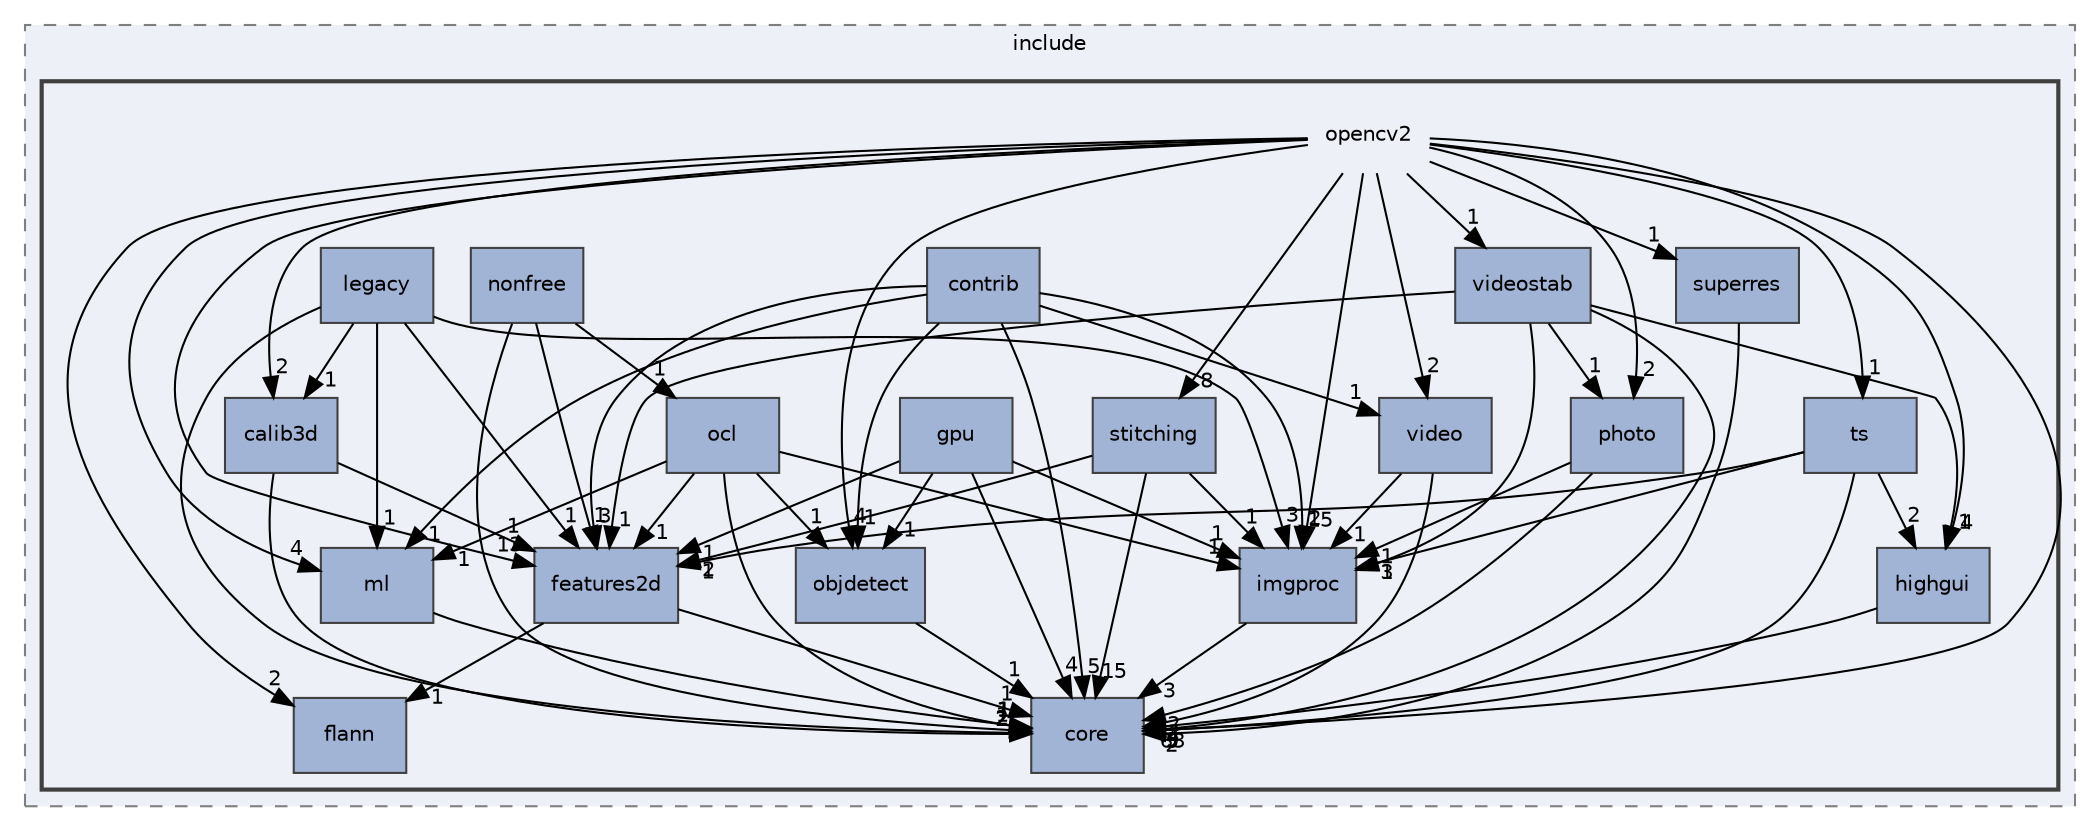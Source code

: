 digraph "P4ALL_OCR-TABLES/vendor/OpenCV/build/include/opencv2"
{
 // LATEX_PDF_SIZE
  edge [fontname="Helvetica",fontsize="10",labelfontname="Helvetica",labelfontsize="10"];
  node [fontname="Helvetica",fontsize="10",shape=record];
  compound=true
  subgraph clusterdir_c564cbabe16cc86e858933ac198663d8 {
    graph [ bgcolor="#edf0f7", pencolor="grey50", style="filled,dashed,", label="include", fontname="Helvetica", fontsize="10", URL="dir_c564cbabe16cc86e858933ac198663d8.html"]
  subgraph clusterdir_82e4f955188045376eca4cdd73edc36b {
    graph [ bgcolor="#edf0f7", pencolor="grey25", style="filled,bold,", label="", fontname="Helvetica", fontsize="10", URL="dir_82e4f955188045376eca4cdd73edc36b.html"]
    dir_82e4f955188045376eca4cdd73edc36b [shape=plaintext, label="opencv2"];
  dir_f62499e3e9e8bcdb2a365dbe71f82c52 [shape=box, label="calib3d", style="filled,", fillcolor="#a2b4d6", color="grey25", URL="dir_f62499e3e9e8bcdb2a365dbe71f82c52.html"];
  dir_8eda65b144aa60a61296b7e34d741387 [shape=box, label="contrib", style="filled,", fillcolor="#a2b4d6", color="grey25", URL="dir_8eda65b144aa60a61296b7e34d741387.html"];
  dir_d0a90bd216adce98fc120e9c5b54a47b [shape=box, label="core", style="filled,", fillcolor="#a2b4d6", color="grey25", URL="dir_d0a90bd216adce98fc120e9c5b54a47b.html"];
  dir_126bc893a34f338fb13307d15c2fd5e7 [shape=box, label="features2d", style="filled,", fillcolor="#a2b4d6", color="grey25", URL="dir_126bc893a34f338fb13307d15c2fd5e7.html"];
  dir_54ff9af2390e2d1345d786e9fccfa907 [shape=box, label="flann", style="filled,", fillcolor="#a2b4d6", color="grey25", URL="dir_54ff9af2390e2d1345d786e9fccfa907.html"];
  dir_c5592f7875483e77b6458e0a4db5ccc2 [shape=box, label="gpu", style="filled,", fillcolor="#a2b4d6", color="grey25", URL="dir_c5592f7875483e77b6458e0a4db5ccc2.html"];
  dir_3023c9f2dc97fb527a380560a36f3282 [shape=box, label="highgui", style="filled,", fillcolor="#a2b4d6", color="grey25", URL="dir_3023c9f2dc97fb527a380560a36f3282.html"];
  dir_e48ff80f84c28ff88b55c48d0d7e2325 [shape=box, label="imgproc", style="filled,", fillcolor="#a2b4d6", color="grey25", URL="dir_e48ff80f84c28ff88b55c48d0d7e2325.html"];
  dir_eba76ed20a2ccb7b6830950b468b3c42 [shape=box, label="legacy", style="filled,", fillcolor="#a2b4d6", color="grey25", URL="dir_eba76ed20a2ccb7b6830950b468b3c42.html"];
  dir_be3da771138d7fd4b2d57f98326b072b [shape=box, label="ml", style="filled,", fillcolor="#a2b4d6", color="grey25", URL="dir_be3da771138d7fd4b2d57f98326b072b.html"];
  dir_ce6d4d7b9a8003bd9d4ecc4ab25883a7 [shape=box, label="nonfree", style="filled,", fillcolor="#a2b4d6", color="grey25", URL="dir_ce6d4d7b9a8003bd9d4ecc4ab25883a7.html"];
  dir_4f1c6aa8d29ac25cee50cb940f5e5950 [shape=box, label="objdetect", style="filled,", fillcolor="#a2b4d6", color="grey25", URL="dir_4f1c6aa8d29ac25cee50cb940f5e5950.html"];
  dir_e18642e79389c1a8de4980b981e6cbec [shape=box, label="ocl", style="filled,", fillcolor="#a2b4d6", color="grey25", URL="dir_e18642e79389c1a8de4980b981e6cbec.html"];
  dir_f88cae3704473b29653e5210c64d4ca6 [shape=box, label="photo", style="filled,", fillcolor="#a2b4d6", color="grey25", URL="dir_f88cae3704473b29653e5210c64d4ca6.html"];
  dir_8055d10e4e712b974b3dfdb6fe1d4d5f [shape=box, label="stitching", style="filled,", fillcolor="#a2b4d6", color="grey25", URL="dir_8055d10e4e712b974b3dfdb6fe1d4d5f.html"];
  dir_2f44af1346803e1fd386d1b8fece57be [shape=box, label="superres", style="filled,", fillcolor="#a2b4d6", color="grey25", URL="dir_2f44af1346803e1fd386d1b8fece57be.html"];
  dir_cd7a60b739c0910fd558378805675ac0 [shape=box, label="ts", style="filled,", fillcolor="#a2b4d6", color="grey25", URL="dir_cd7a60b739c0910fd558378805675ac0.html"];
  dir_83e532becf89bd1b07b125282a7a4621 [shape=box, label="video", style="filled,", fillcolor="#a2b4d6", color="grey25", URL="dir_83e532becf89bd1b07b125282a7a4621.html"];
  dir_df179ec92f36d670d1af2244889c5813 [shape=box, label="videostab", style="filled,", fillcolor="#a2b4d6", color="grey25", URL="dir_df179ec92f36d670d1af2244889c5813.html"];
  }
  }
  dir_82e4f955188045376eca4cdd73edc36b->dir_126bc893a34f338fb13307d15c2fd5e7 [headlabel="13", labeldistance=1.5 headhref="dir_000036_000011.html"];
  dir_82e4f955188045376eca4cdd73edc36b->dir_2f44af1346803e1fd386d1b8fece57be [headlabel="1", labeldistance=1.5 headhref="dir_000036_000044.html"];
  dir_82e4f955188045376eca4cdd73edc36b->dir_3023c9f2dc97fb527a380560a36f3282 [headlabel="4", labeldistance=1.5 headhref="dir_000036_000018.html"];
  dir_82e4f955188045376eca4cdd73edc36b->dir_4f1c6aa8d29ac25cee50cb940f5e5950 [headlabel="4", labeldistance=1.5 headhref="dir_000036_000032.html"];
  dir_82e4f955188045376eca4cdd73edc36b->dir_54ff9af2390e2d1345d786e9fccfa907 [headlabel="2", labeldistance=1.5 headhref="dir_000036_000013.html"];
  dir_82e4f955188045376eca4cdd73edc36b->dir_8055d10e4e712b974b3dfdb6fe1d4d5f [headlabel="8", labeldistance=1.5 headhref="dir_000036_000043.html"];
  dir_82e4f955188045376eca4cdd73edc36b->dir_83e532becf89bd1b07b125282a7a4621 [headlabel="2", labeldistance=1.5 headhref="dir_000036_000049.html"];
  dir_82e4f955188045376eca4cdd73edc36b->dir_be3da771138d7fd4b2d57f98326b072b [headlabel="4", labeldistance=1.5 headhref="dir_000036_000028.html"];
  dir_82e4f955188045376eca4cdd73edc36b->dir_cd7a60b739c0910fd558378805675ac0 [headlabel="1", labeldistance=1.5 headhref="dir_000036_000047.html"];
  dir_82e4f955188045376eca4cdd73edc36b->dir_d0a90bd216adce98fc120e9c5b54a47b [headlabel="63", labeldistance=1.5 headhref="dir_000036_000006.html"];
  dir_82e4f955188045376eca4cdd73edc36b->dir_df179ec92f36d670d1af2244889c5813 [headlabel="1", labeldistance=1.5 headhref="dir_000036_000050.html"];
  dir_82e4f955188045376eca4cdd73edc36b->dir_e48ff80f84c28ff88b55c48d0d7e2325 [headlabel="15", labeldistance=1.5 headhref="dir_000036_000019.html"];
  dir_82e4f955188045376eca4cdd73edc36b->dir_f62499e3e9e8bcdb2a365dbe71f82c52 [headlabel="2", labeldistance=1.5 headhref="dir_000036_000002.html"];
  dir_82e4f955188045376eca4cdd73edc36b->dir_f88cae3704473b29653e5210c64d4ca6 [headlabel="2", labeldistance=1.5 headhref="dir_000036_000039.html"];
  dir_f62499e3e9e8bcdb2a365dbe71f82c52->dir_126bc893a34f338fb13307d15c2fd5e7 [headlabel="1", labeldistance=1.5 headhref="dir_000002_000011.html"];
  dir_f62499e3e9e8bcdb2a365dbe71f82c52->dir_d0a90bd216adce98fc120e9c5b54a47b [headlabel="2", labeldistance=1.5 headhref="dir_000002_000006.html"];
  dir_8eda65b144aa60a61296b7e34d741387->dir_126bc893a34f338fb13307d15c2fd5e7 [headlabel="3", labeldistance=1.5 headhref="dir_000004_000011.html"];
  dir_8eda65b144aa60a61296b7e34d741387->dir_4f1c6aa8d29ac25cee50cb940f5e5950 [headlabel="1", labeldistance=1.5 headhref="dir_000004_000032.html"];
  dir_8eda65b144aa60a61296b7e34d741387->dir_83e532becf89bd1b07b125282a7a4621 [headlabel="1", labeldistance=1.5 headhref="dir_000004_000049.html"];
  dir_8eda65b144aa60a61296b7e34d741387->dir_be3da771138d7fd4b2d57f98326b072b [headlabel="1", labeldistance=1.5 headhref="dir_000004_000028.html"];
  dir_8eda65b144aa60a61296b7e34d741387->dir_d0a90bd216adce98fc120e9c5b54a47b [headlabel="5", labeldistance=1.5 headhref="dir_000004_000006.html"];
  dir_8eda65b144aa60a61296b7e34d741387->dir_e48ff80f84c28ff88b55c48d0d7e2325 [headlabel="2", labeldistance=1.5 headhref="dir_000004_000019.html"];
  dir_126bc893a34f338fb13307d15c2fd5e7->dir_54ff9af2390e2d1345d786e9fccfa907 [headlabel="1", labeldistance=1.5 headhref="dir_000011_000013.html"];
  dir_126bc893a34f338fb13307d15c2fd5e7->dir_d0a90bd216adce98fc120e9c5b54a47b [headlabel="1", labeldistance=1.5 headhref="dir_000011_000006.html"];
  dir_c5592f7875483e77b6458e0a4db5ccc2->dir_126bc893a34f338fb13307d15c2fd5e7 [headlabel="1", labeldistance=1.5 headhref="dir_000015_000011.html"];
  dir_c5592f7875483e77b6458e0a4db5ccc2->dir_4f1c6aa8d29ac25cee50cb940f5e5950 [headlabel="1", labeldistance=1.5 headhref="dir_000015_000032.html"];
  dir_c5592f7875483e77b6458e0a4db5ccc2->dir_d0a90bd216adce98fc120e9c5b54a47b [headlabel="4", labeldistance=1.5 headhref="dir_000015_000006.html"];
  dir_c5592f7875483e77b6458e0a4db5ccc2->dir_e48ff80f84c28ff88b55c48d0d7e2325 [headlabel="1", labeldistance=1.5 headhref="dir_000015_000019.html"];
  dir_3023c9f2dc97fb527a380560a36f3282->dir_d0a90bd216adce98fc120e9c5b54a47b [headlabel="4", labeldistance=1.5 headhref="dir_000018_000006.html"];
  dir_e48ff80f84c28ff88b55c48d0d7e2325->dir_d0a90bd216adce98fc120e9c5b54a47b [headlabel="3", labeldistance=1.5 headhref="dir_000019_000006.html"];
  dir_eba76ed20a2ccb7b6830950b468b3c42->dir_126bc893a34f338fb13307d15c2fd5e7 [headlabel="1", labeldistance=1.5 headhref="dir_000024_000011.html"];
  dir_eba76ed20a2ccb7b6830950b468b3c42->dir_be3da771138d7fd4b2d57f98326b072b [headlabel="1", labeldistance=1.5 headhref="dir_000024_000028.html"];
  dir_eba76ed20a2ccb7b6830950b468b3c42->dir_d0a90bd216adce98fc120e9c5b54a47b [headlabel="2", labeldistance=1.5 headhref="dir_000024_000006.html"];
  dir_eba76ed20a2ccb7b6830950b468b3c42->dir_e48ff80f84c28ff88b55c48d0d7e2325 [headlabel="3", labeldistance=1.5 headhref="dir_000024_000019.html"];
  dir_eba76ed20a2ccb7b6830950b468b3c42->dir_f62499e3e9e8bcdb2a365dbe71f82c52 [headlabel="1", labeldistance=1.5 headhref="dir_000024_000002.html"];
  dir_be3da771138d7fd4b2d57f98326b072b->dir_d0a90bd216adce98fc120e9c5b54a47b [headlabel="1", labeldistance=1.5 headhref="dir_000028_000006.html"];
  dir_ce6d4d7b9a8003bd9d4ecc4ab25883a7->dir_126bc893a34f338fb13307d15c2fd5e7 [headlabel="1", labeldistance=1.5 headhref="dir_000031_000011.html"];
  dir_ce6d4d7b9a8003bd9d4ecc4ab25883a7->dir_d0a90bd216adce98fc120e9c5b54a47b [headlabel="1", labeldistance=1.5 headhref="dir_000031_000006.html"];
  dir_ce6d4d7b9a8003bd9d4ecc4ab25883a7->dir_e18642e79389c1a8de4980b981e6cbec [headlabel="1", labeldistance=1.5 headhref="dir_000031_000033.html"];
  dir_4f1c6aa8d29ac25cee50cb940f5e5950->dir_d0a90bd216adce98fc120e9c5b54a47b [headlabel="1", labeldistance=1.5 headhref="dir_000032_000006.html"];
  dir_e18642e79389c1a8de4980b981e6cbec->dir_126bc893a34f338fb13307d15c2fd5e7 [headlabel="1", labeldistance=1.5 headhref="dir_000033_000011.html"];
  dir_e18642e79389c1a8de4980b981e6cbec->dir_4f1c6aa8d29ac25cee50cb940f5e5950 [headlabel="1", labeldistance=1.5 headhref="dir_000033_000032.html"];
  dir_e18642e79389c1a8de4980b981e6cbec->dir_be3da771138d7fd4b2d57f98326b072b [headlabel="1", labeldistance=1.5 headhref="dir_000033_000028.html"];
  dir_e18642e79389c1a8de4980b981e6cbec->dir_d0a90bd216adce98fc120e9c5b54a47b [headlabel="1", labeldistance=1.5 headhref="dir_000033_000006.html"];
  dir_e18642e79389c1a8de4980b981e6cbec->dir_e48ff80f84c28ff88b55c48d0d7e2325 [headlabel="1", labeldistance=1.5 headhref="dir_000033_000019.html"];
  dir_f88cae3704473b29653e5210c64d4ca6->dir_d0a90bd216adce98fc120e9c5b54a47b [headlabel="2", labeldistance=1.5 headhref="dir_000039_000006.html"];
  dir_f88cae3704473b29653e5210c64d4ca6->dir_e48ff80f84c28ff88b55c48d0d7e2325 [headlabel="1", labeldistance=1.5 headhref="dir_000039_000019.html"];
  dir_8055d10e4e712b974b3dfdb6fe1d4d5f->dir_126bc893a34f338fb13307d15c2fd5e7 [headlabel="2", labeldistance=1.5 headhref="dir_000043_000011.html"];
  dir_8055d10e4e712b974b3dfdb6fe1d4d5f->dir_d0a90bd216adce98fc120e9c5b54a47b [headlabel="15", labeldistance=1.5 headhref="dir_000043_000006.html"];
  dir_8055d10e4e712b974b3dfdb6fe1d4d5f->dir_e48ff80f84c28ff88b55c48d0d7e2325 [headlabel="1", labeldistance=1.5 headhref="dir_000043_000019.html"];
  dir_2f44af1346803e1fd386d1b8fece57be->dir_d0a90bd216adce98fc120e9c5b54a47b [headlabel="2", labeldistance=1.5 headhref="dir_000044_000006.html"];
  dir_cd7a60b739c0910fd558378805675ac0->dir_126bc893a34f338fb13307d15c2fd5e7 [headlabel="1", labeldistance=1.5 headhref="dir_000047_000011.html"];
  dir_cd7a60b739c0910fd558378805675ac0->dir_3023c9f2dc97fb527a380560a36f3282 [headlabel="2", labeldistance=1.5 headhref="dir_000047_000018.html"];
  dir_cd7a60b739c0910fd558378805675ac0->dir_d0a90bd216adce98fc120e9c5b54a47b [headlabel="5", labeldistance=1.5 headhref="dir_000047_000006.html"];
  dir_cd7a60b739c0910fd558378805675ac0->dir_e48ff80f84c28ff88b55c48d0d7e2325 [headlabel="3", labeldistance=1.5 headhref="dir_000047_000019.html"];
  dir_83e532becf89bd1b07b125282a7a4621->dir_d0a90bd216adce98fc120e9c5b54a47b [headlabel="2", labeldistance=1.5 headhref="dir_000049_000006.html"];
  dir_83e532becf89bd1b07b125282a7a4621->dir_e48ff80f84c28ff88b55c48d0d7e2325 [headlabel="1", labeldistance=1.5 headhref="dir_000049_000019.html"];
  dir_df179ec92f36d670d1af2244889c5813->dir_126bc893a34f338fb13307d15c2fd5e7 [headlabel="1", labeldistance=1.5 headhref="dir_000050_000011.html"];
  dir_df179ec92f36d670d1af2244889c5813->dir_3023c9f2dc97fb527a380560a36f3282 [headlabel="1", labeldistance=1.5 headhref="dir_000050_000018.html"];
  dir_df179ec92f36d670d1af2244889c5813->dir_d0a90bd216adce98fc120e9c5b54a47b [headlabel="9", labeldistance=1.5 headhref="dir_000050_000006.html"];
  dir_df179ec92f36d670d1af2244889c5813->dir_e48ff80f84c28ff88b55c48d0d7e2325 [headlabel="1", labeldistance=1.5 headhref="dir_000050_000019.html"];
  dir_df179ec92f36d670d1af2244889c5813->dir_f88cae3704473b29653e5210c64d4ca6 [headlabel="1", labeldistance=1.5 headhref="dir_000050_000039.html"];
}
